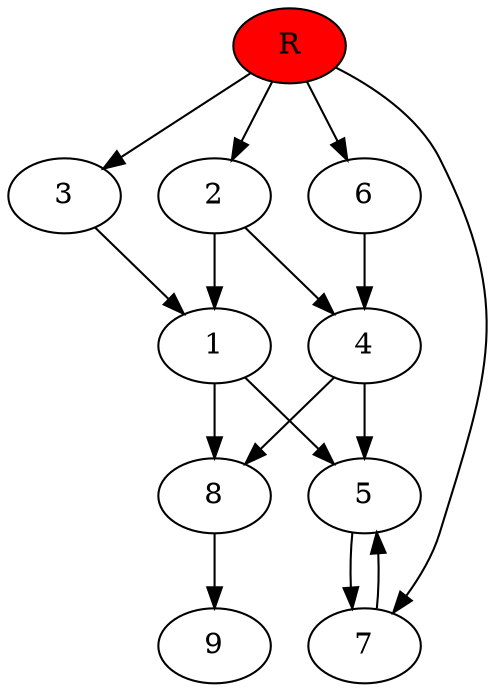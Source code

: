 digraph prb40921 {
	1
	2
	3
	4
	5
	6
	7
	8
	R [fillcolor="#ff0000" style=filled]
	1 -> 5
	1 -> 8
	2 -> 1
	2 -> 4
	3 -> 1
	4 -> 5
	4 -> 8
	5 -> 7
	6 -> 4
	7 -> 5
	8 -> 9
	R -> 2
	R -> 3
	R -> 6
	R -> 7
}
